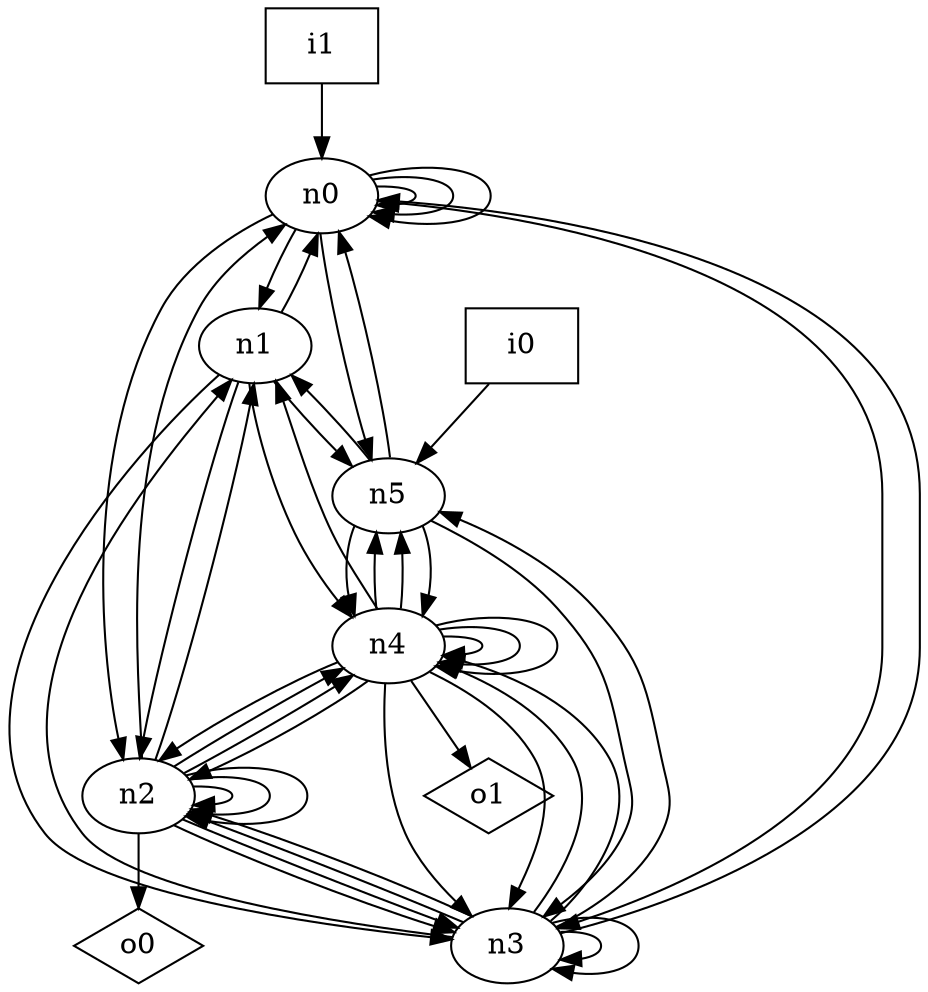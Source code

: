 digraph G {
n0 [label="n0"];
n1 [label="n1"];
n2 [label="n2"];
n3 [label="n3"];
n4 [label="n4"];
n5 [label="n5"];
n6 [label="i0",shape="box"];
n7 [label="i1",shape="box"];
n8 [label="o0",shape="diamond"];
n9 [label="o1",shape="diamond"];
n0 -> n0
n0 -> n0
n0 -> n0
n0 -> n1
n0 -> n2
n0 -> n3
n0 -> n5
n1 -> n0
n1 -> n2
n1 -> n3
n1 -> n4
n1 -> n5
n2 -> n0
n2 -> n1
n2 -> n2
n2 -> n2
n2 -> n2
n2 -> n3
n2 -> n3
n2 -> n4
n2 -> n4
n2 -> n8
n3 -> n0
n3 -> n1
n3 -> n2
n3 -> n2
n3 -> n3
n3 -> n3
n3 -> n4
n3 -> n4
n3 -> n5
n4 -> n1
n4 -> n2
n4 -> n2
n4 -> n3
n4 -> n3
n4 -> n4
n4 -> n4
n4 -> n4
n4 -> n5
n4 -> n5
n4 -> n9
n5 -> n0
n5 -> n1
n5 -> n3
n5 -> n4
n5 -> n4
n6 -> n5
n7 -> n0
}